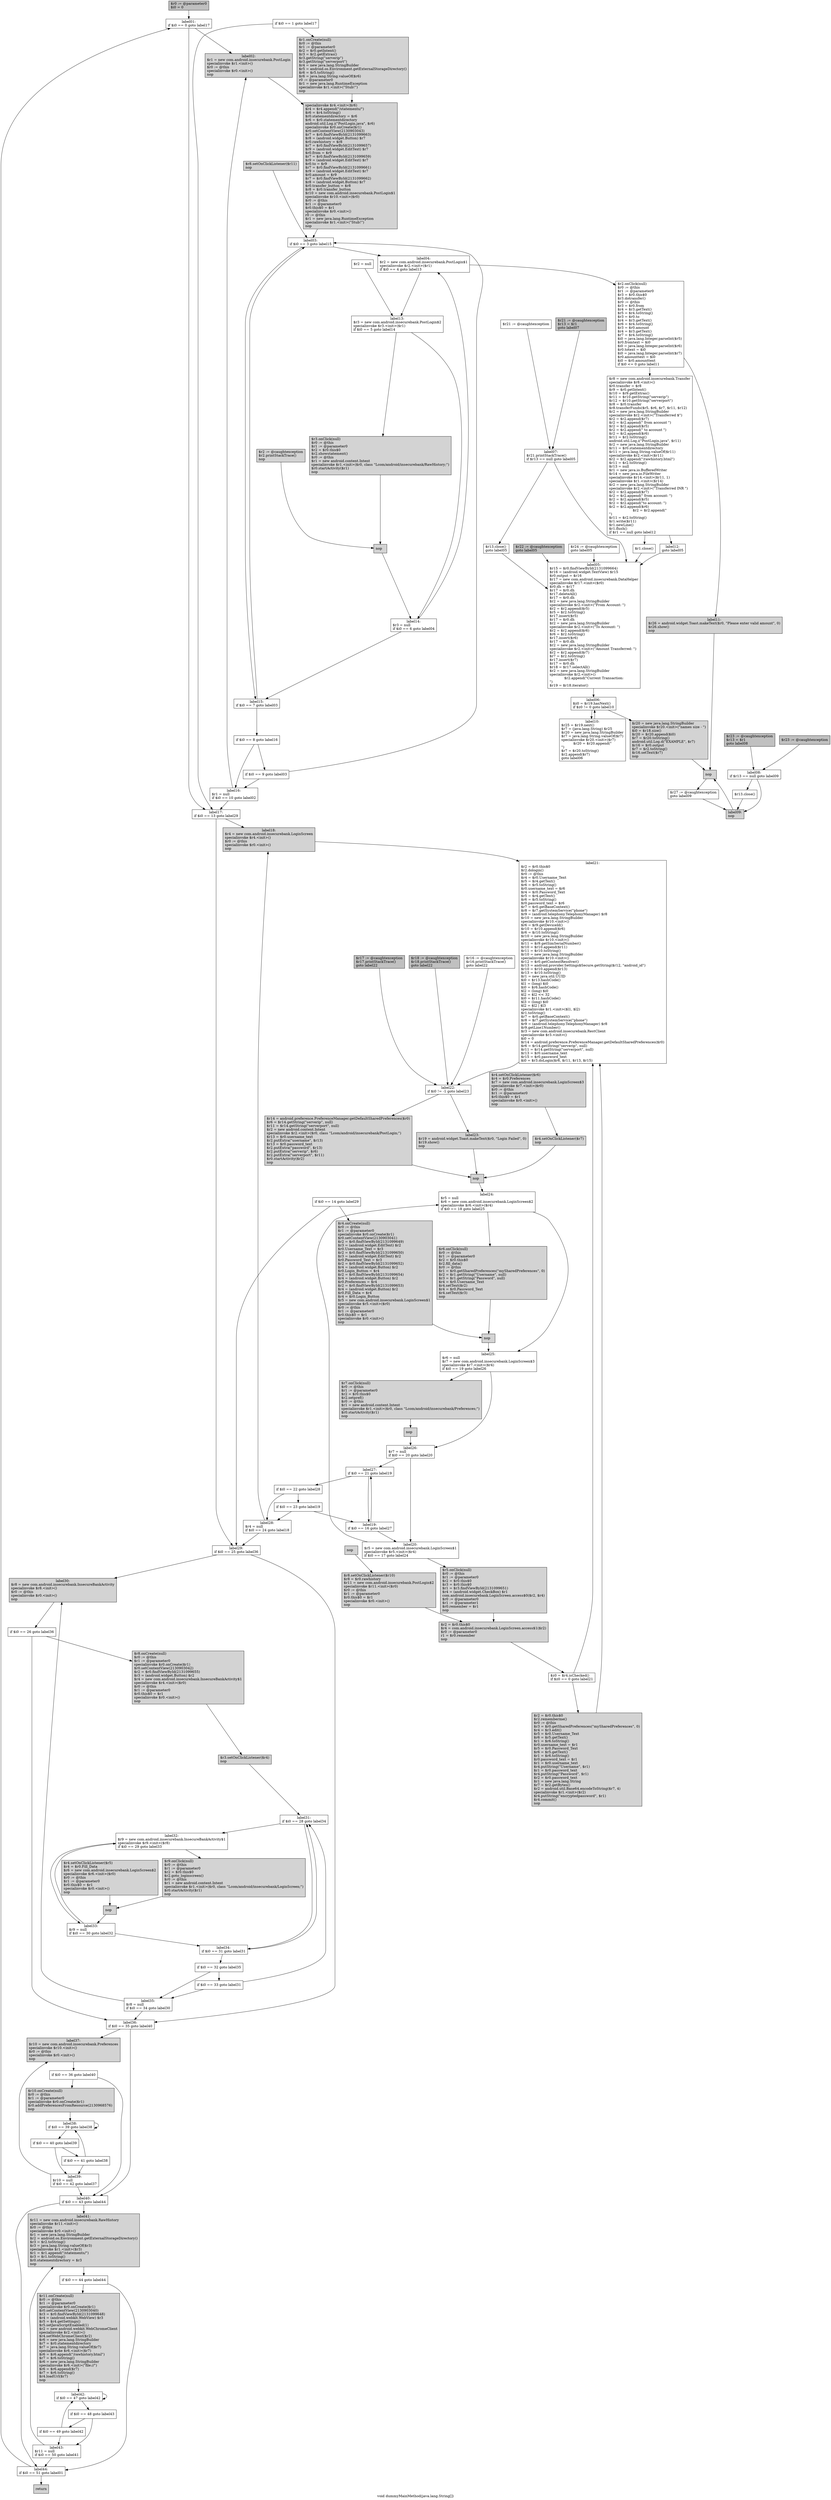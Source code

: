 digraph "void dummyMainMethod(java.lang.String[])" {
    label="void dummyMainMethod(java.lang.String[])";
    node [shape=box];
    "0" [style=filled,fillcolor=gray,label="$r0 := @parameter0\l$i0 = 0\l",];
    "1" [label="label01:\nif $i0 == 0 goto label17\l",];
    "0"->"1";
    "2" [style=filled,fillcolor=gray,style=filled,fillcolor=lightgray,label="label02:\n$r1 = new com.android.insecurebank.PostLogin\lspecialinvoke $r1.<init>()\l$r0 := @this\lspecialinvoke $r0.<init>()\lnop\l",];
    "1"->"2";
    "43" [label="label17:\nif $i0 == 13 goto label29\l",];
    "1"->"43";
    "5" [style=filled,fillcolor=gray,style=filled,fillcolor=lightgray,label="specialinvoke $r4.<init>($r6)\l$r4 = $r4.append(\"/statements/\")\l$r6 = $r4.toString()\l$r0.statementdirectory = $r6\l$r6 = $r0.statementdirectory\landroid.util.Log.i(\"PostLogin.java\", $r6)\lspecialinvoke $r0.onCreate($r1)\l$r0.setContentView(2130903043)\l$r7 = $r0.findViewById(2131099663)\l$r8 = (android.widget.Button) $r7\l$r0.rawhistory = $r8\l$r7 = $r0.findViewById(2131099657)\l$r9 = (android.widget.EditText) $r7\l$r0.from = $r9\l$r7 = $r0.findViewById(2131099659)\l$r9 = (android.widget.EditText) $r7\l$r0.to = $r9\l$r7 = $r0.findViewById(2131099661)\l$r9 = (android.widget.EditText) $r7\l$r0.amount = $r9\l$r7 = $r0.findViewById(2131099662)\l$r8 = (android.widget.Button) $r7\l$r0.transfer_button = $r8\l$r8 = $r0.transfer_button\l$r10 = new com.android.insecurebank.PostLogin$1\lspecialinvoke $r10.<init>($r0)\l$r0 := @this\l$r1 := @parameter0\l$r0.this$0 = $r1\lspecialinvoke $r0.<init>()\lr0 := @this\l$r1 = new java.lang.RuntimeException\lspecialinvoke $r1.<init>(\"Stub!\")\lnop\l",];
    "2"->"5";
    "3" [label="if $i0 == 1 goto label17\l",];
    "4" [style=filled,fillcolor=gray,style=filled,fillcolor=lightgray,label="$r1.onCreate(null)\l$r0 := @this\l$r1 := @parameter0\l$r2 = $r0.getIntent()\l$r3 = $r2.getExtras()\l$r3.getString(\"serverip\")\l$r3.getString(\"serverport\")\l$r4 = new java.lang.StringBuilder\l$r5 = android.os.Environment.getExternalStorageDirectory()\l$r6 = $r5.toString()\l$r6 = java.lang.String.valueOf($r6)\lr0 := @parameter0\l$r1 = new java.lang.RuntimeException\lspecialinvoke $r1.<init>(\"Stub!\")\lnop\l",];
    "3"->"4";
    "3"->"43";
    "4"->"5";
    "9" [label="label03:\nif $i0 == 3 goto label15\l",];
    "5"->"9";
    "6" [style=filled,fillcolor=gray,style=filled,fillcolor=lightgray,label="nop\l",];
    "7" [style=filled,fillcolor=gray,style=filled,fillcolor=lightgray,label="$r8.setOnClickListener($r10)\l$r8 = $r0.rawhistory\l$r11 = new com.android.insecurebank.PostLogin$2\lspecialinvoke $r11.<init>($r0)\l$r0 := @this\l$r1 := @parameter0\l$r0.this$0 = $r1\lspecialinvoke $r0.<init>()\lnop\l",];
    "6"->"7";
    "53" [style=filled,fillcolor=gray,style=filled,fillcolor=lightgray,label="$r2 = $r0.this$0\l$r4 = com.android.insecurebank.LoginScreen.access$1($r2)\l$r0 := @parameter0\lr1 = $r0.remember\lnop\l",];
    "7"->"53";
    "8" [style=filled,fillcolor=gray,style=filled,fillcolor=lightgray,label="$r8.setOnClickListener($r11)\lnop\l",];
    "8"->"9";
    "10" [label="label04:\n$r2 = new com.android.insecurebank.PostLogin$1\lspecialinvoke $r2.<init>($r1)\lif $i0 == 4 goto label13\l",];
    "9"->"10";
    "39" [label="label15:\nif $i0 == 7 goto label03\l",];
    "9"->"39";
    "11" [label="$r2.onClick(null)\l$r0 := @this\l$r1 := @parameter0\l$r3 = $r0.this$0\l$r3.dotransfer()\l$r0 := @this\l$r3 = $r0.from\l$r4 = $r3.getText()\l$r5 = $r4.toString()\l$r3 = $r0.to\l$r4 = $r3.getText()\l$r6 = $r4.toString()\l$r3 = $r0.amount\l$r4 = $r3.getText()\l$r7 = $r4.toString()\l$i0 = java.lang.Integer.parseInt($r5)\l$r0.fromtext = $i0\l$i0 = java.lang.Integer.parseInt($r6)\l$r0.totext = $i0\l$i0 = java.lang.Integer.parseInt($r7)\l$r0.amounttext = $i0\l$i0 = $r0.amounttext\lif $i0 <= 0 goto label11\l",];
    "10"->"11";
    "35" [label="label13:\n$r3 = new com.android.insecurebank.PostLogin$2\lspecialinvoke $r3.<init>($r1)\lif $i0 == 5 goto label14\l",];
    "10"->"35";
    "12" [label="$r8 = new com.android.insecurebank.Transfer\lspecialinvoke $r8.<init>()\l$r0.transfer = $r8\l$r9 = $r0.getIntent()\l$r10 = $r9.getExtras()\l$r11 = $r10.getString(\"serverip\")\l$r12 = $r10.getString(\"serverport\")\l$r8 = $r0.transfer\l$r8.transferFunds($r5, $r6, $r7, $r11, $r12)\l$r2 = new java.lang.StringBuilder\lspecialinvoke $r2.<init>(\"Transferred $\")\l$r2 = $r2.append($r7)\l$r2 = $r2.append(\" from account \")\l$r2 = $r2.append($r5)\l$r2 = $r2.append(\" to account \")\l$r2 = $r2.append($r6)\l$r11 = $r2.toString()\landroid.util.Log.i(\"PostLogin.java\", $r11)\l$r2 = new java.lang.StringBuilder\l$r11 = $r0.statementdirectory\l$r11 = java.lang.String.valueOf($r11)\lspecialinvoke $r2.<init>($r11)\l$r2 = $r2.append(\"/rawhistory.html\")\l$r11 = $r2.toString()\l$r13 = null\l$r1 = new java.io.BufferedWriter\l$r14 = new java.io.FileWriter\lspecialinvoke $r14.<init>($r11, 1)\lspecialinvoke $r1.<init>($r14)\l$r2 = new java.lang.StringBuilder\lspecialinvoke $r2.<init>(\"Transferred INR \")\l$r2 = $r2.append($r7)\l$r2 = $r2.append(\" from account: \")\l$r2 = $r2.append($r5)\l$r2 = $r2.append(\"to account: \")\l$r2 = $r2.append($r6)\l$r2 = $r2.append(\"\n\")\l$r11 = $r2.toString()\l$r1.write($r11)\l$r1.newLine()\l$r1.flush()\lif $r1 == null goto label12\l",];
    "11"->"12";
    "27" [style=filled,fillcolor=gray,style=filled,fillcolor=lightgray,label="label11:\n$r26 = android.widget.Toast.makeText($r0, \"Please enter valid amount\", 0)\l$r26.show()\lnop\l",];
    "11"->"27";
    "13" [label="$r1.close()\l",];
    "12"->"13";
    "32" [label="label12:\ngoto label05\l",];
    "12"->"32";
    "14" [label="label05:\n$r15 = $r0.findViewById(2131099664)\l$r16 = (android.widget.TextView) $r15\l$r0.output = $r16\l$r17 = new com.android.insecurebank.DataHelper\lspecialinvoke $r17.<init>($r0)\l$r0.dh = $r17\l$r17 = $r0.dh\l$r17.deleteAll()\l$r17 = $r0.dh\l$r2 = new java.lang.StringBuilder\lspecialinvoke $r2.<init>(\"From Account: \")\l$r2 = $r2.append($r5)\l$r5 = $r2.toString()\l$r17.insert($r5)\l$r17 = $r0.dh\l$r2 = new java.lang.StringBuilder\lspecialinvoke $r2.<init>(\"To Account: \")\l$r2 = $r2.append($r6)\l$r6 = $r2.toString()\l$r17.insert($r6)\l$r17 = $r0.dh\l$r2 = new java.lang.StringBuilder\lspecialinvoke $r2.<init>(\"Amount Transferred: \")\l$r2 = $r2.append($r7)\l$r7 = $r2.toString()\l$r17.insert($r7)\l$r17 = $r0.dh\l$r18 = $r17.selectAll()\l$r2 = new java.lang.StringBuilder\lspecialinvoke $r2.<init>()\l$r2.append(\"Current Transaction:\n\")\l$r19 = $r18.iterator()\l",];
    "13"->"14";
    "15" [label="label06:\n$z0 = $r19.hasNext()\lif $z0 != 0 goto label10\l",];
    "14"->"15";
    "16" [style=filled,fillcolor=gray,style=filled,fillcolor=lightgray,label="$r20 = new java.lang.StringBuilder\lspecialinvoke $r20.<init>(\"names size - \")\l$i0 = $r18.size()\l$r20 = $r20.append($i0)\l$r7 = $r20.toString()\landroid.util.Log.d(\"EXAMPLE\", $r7)\l$r16 = $r0.output\l$r7 = $r2.toString()\l$r16.setText($r7)\lnop\l",];
    "15"->"16";
    "26" [label="label10:\n$r25 = $r19.next()\l$r7 = (java.lang.String) $r25\l$r20 = new java.lang.StringBuilder\l$r7 = java.lang.String.valueOf($r7)\lspecialinvoke $r20.<init>($r7)\l$r20 = $r20.append(\"\n\")\l$r7 = $r20.toString()\l$r2.append($r7)\lgoto label06\l",];
    "15"->"26";
    "28" [style=filled,fillcolor=gray,style=filled,fillcolor=lightgray,label="nop\l",];
    "16"->"28";
    "17" [label="$r21 := @caughtexception\l",];
    "18" [label="label07:\n$r21.printStackTrace()\lif $r13 == null goto label05\l",];
    "17"->"18";
    "18"->"14";
    "19" [label="$r13.close()\lgoto label05\l",];
    "18"->"19";
    "19"->"14";
    "20" [style=filled,fillcolor=gray,label="$r22 := @caughtexception\lgoto label05\l",];
    "20"->"14";
    "21" [style=filled,fillcolor=gray,label="$r23 := @caughtexception\l",];
    "22" [label="label08:\nif $r13 == null goto label09\l",];
    "21"->"22";
    "23" [label="$r13.close()\l",];
    "22"->"23";
    "24" [style=filled,fillcolor=gray,style=filled,fillcolor=lightgray,label="label09:\nnop\l",];
    "22"->"24";
    "23"->"24";
    "24"->"28";
    "25" [label="$r24 := @caughtexception\lgoto label05\l",];
    "25"->"14";
    "26"->"15";
    "27"->"28";
    "29" [label="$r27 := @caughtexception\lgoto label09\l",];
    "28"->"29";
    "29"->"24";
    "30" [style=filled,fillcolor=gray,label="$r23 := @caughtexception\l$r13 = $r1\lgoto label08\l",];
    "30"->"22";
    "31" [style=filled,fillcolor=gray,label="$r21 := @caughtexception\l$r13 = $r1\lgoto label07\l",];
    "31"->"18";
    "32"->"14";
    "33" [style=filled,fillcolor=gray,style=filled,fillcolor=gray,style=filled,fillcolor=lightgray,label="$r2 := @caughtexception\l$r2.printStackTrace()\lnop\l",];
    "37" [style=filled,fillcolor=gray,style=filled,fillcolor=lightgray,label="nop\l",];
    "33"->"37";
    "34" [label="$r2 = null\l",];
    "34"->"35";
    "36" [style=filled,fillcolor=gray,style=filled,fillcolor=lightgray,label="$r3.onClick(null)\l$r0 := @this\l$r1 := @parameter0\l$r2 = $r0.this$0\l$r2.showstatement()\l$r0 := @this\l$r1 = new android.content.Intent\lspecialinvoke $r1.<init>($r0, class \"Lcom/android/insecurebank/RawHistory;\")\l$r0.startActivity($r1)\lnop\l",];
    "35"->"36";
    "38" [label="label14:\n$r3 = null\lif $i0 == 6 goto label04\l",];
    "35"->"38";
    "36"->"37";
    "37"->"38";
    "38"->"10";
    "38"->"39";
    "39"->"9";
    "40" [label="if $i0 == 8 goto label16\l",];
    "39"->"40";
    "41" [label="if $i0 == 9 goto label03\l",];
    "40"->"41";
    "42" [label="label16:\n$r1 = null\lif $i0 == 10 goto label02\l",];
    "40"->"42";
    "41"->"9";
    "41"->"42";
    "42"->"2";
    "42"->"43";
    "44" [style=filled,fillcolor=gray,style=filled,fillcolor=lightgray,label="label18:\n$r4 = new com.android.insecurebank.LoginScreen\lspecialinvoke $r4.<init>()\l$r0 := @this\lspecialinvoke $r0.<init>()\lnop\l",];
    "43"->"44";
    "75" [label="label29:\nif $i0 == 25 goto label36\l",];
    "43"->"75";
    "56" [label="label21:\n$r2 = $r0.this$0\l$r2.dologin()\l$r0 := @this\l$r4 = $r0.Username_Text\l$r5 = $r4.getText()\l$r6 = $r5.toString()\l$r0.username_text = $r6\l$r4 = $r0.Password_Text\l$r5 = $r4.getText()\l$r6 = $r5.toString()\l$r0.password_text = $r6\l$r7 = $r0.getBaseContext()\l$r8 = $r7.getSystemService(\"phone\")\l$r9 = (android.telephony.TelephonyManager) $r8\l$r10 = new java.lang.StringBuilder\lspecialinvoke $r10.<init>()\l$r6 = $r9.getDeviceId()\l$r10 = $r10.append($r6)\l$r6 = $r10.toString()\l$r10 = new java.lang.StringBuilder\lspecialinvoke $r10.<init>()\l$r11 = $r9.getSimSerialNumber()\l$r10 = $r10.append($r11)\l$r11 = $r10.toString()\l$r10 = new java.lang.StringBuilder\lspecialinvoke $r10.<init>()\l$r12 = $r0.getContentResolver()\l$r13 = android.provider.Settings$Secure.getString($r12, \"android_id\")\l$r10 = $r10.append($r13)\l$r13 = $r10.toString()\l$r1 = new java.util.UUID\l$i0 = $r13.hashCode()\l$l1 = (long) $i0\l$i0 = $r6.hashCode()\l$l2 = (long) $i0\l$l2 = $l2 << 32\l$i0 = $r11.hashCode()\l$l3 = (long) $i0\l$l2 = $l2 | $l3\lspecialinvoke $r1.<init>($l1, $l2)\l$r1.toString()\l$r7 = $r0.getBaseContext()\l$r8 = $r7.getSystemService(\"phone\")\l$r9 = (android.telephony.TelephonyManager) $r8\l$r9.getLine1Number()\l$r3 = new com.android.insecurebank.RestClient\lspecialinvoke $r3.<init>()\l$i0 = 0\l$r14 = android.preference.PreferenceManager.getDefaultSharedPreferences($r0)\l$r6 = $r14.getString(\"serverip\", null)\l$r11 = $r14.getString(\"serverport\", null)\l$r13 = $r0.username_text\l$r15 = $r0.password_text\l$i0 = $r3.doLogin($r6, $r11, $r13, $r15)\l",];
    "44"->"56";
    "45" [label="if $i0 == 14 goto label29\l",];
    "46" [style=filled,fillcolor=gray,style=filled,fillcolor=lightgray,label="$r4.onCreate(null)\l$r0 := @this\l$r1 := @parameter0\lspecialinvoke $r0.onCreate($r1)\l$r0.setContentView(2130903041)\l$r2 = $r0.findViewById(2131099649)\l$r3 = (android.widget.EditText) $r2\l$r0.Username_Text = $r3\l$r2 = $r0.findViewById(2131099650)\l$r3 = (android.widget.EditText) $r2\l$r0.Password_Text = $r3\l$r2 = $r0.findViewById(2131099652)\l$r4 = (android.widget.Button) $r2\l$r0.Login_Button = $r4\l$r2 = $r0.findViewById(2131099654)\l$r4 = (android.widget.Button) $r2\l$r0.Preferences = $r4\l$r2 = $r0.findViewById(2131099653)\l$r4 = (android.widget.Button) $r2\l$r0.Fill_Data = $r4\l$r4 = $r0.Login_Button\l$r5 = new com.android.insecurebank.LoginScreen$1\lspecialinvoke $r5.<init>($r0)\l$r0 := @this\l$r1 := @parameter0\l$r0.this$0 = $r1\lspecialinvoke $r0.<init>()\lnop\l",];
    "45"->"46";
    "45"->"75";
    "66" [style=filled,fillcolor=gray,style=filled,fillcolor=lightgray,label="nop\l",];
    "46"->"66";
    "47" [style=filled,fillcolor=gray,style=filled,fillcolor=lightgray,label="$r4.setOnClickListener($r5)\l$r4 = $r0.Fill_Data\l$r6 = new com.android.insecurebank.LoginScreen$2\lspecialinvoke $r6.<init>($r0)\l$r0 := @this\l$r1 := @parameter0\l$r0.this$0 = $r1\lspecialinvoke $r0.<init>()\lnop\l",];
    "83" [style=filled,fillcolor=gray,style=filled,fillcolor=lightgray,label="nop\l",];
    "47"->"83";
    "48" [style=filled,fillcolor=gray,style=filled,fillcolor=lightgray,label="$r4.setOnClickListener($r6)\l$r4 = $r0.Preferences\l$r7 = new com.android.insecurebank.LoginScreen$3\lspecialinvoke $r7.<init>($r0)\l$r0 := @this\l$r1 := @parameter0\l$r0.this$0 = $r1\lspecialinvoke $r0.<init>()\lnop\l",];
    "49" [style=filled,fillcolor=gray,style=filled,fillcolor=lightgray,label="$r4.setOnClickListener($r7)\lnop\l",];
    "48"->"49";
    "63" [style=filled,fillcolor=gray,style=filled,fillcolor=lightgray,label="nop\l",];
    "49"->"63";
    "50" [label="label19:\nif $i0 == 16 goto label27\l",];
    "51" [label="label20:\n$r5 = new com.android.insecurebank.LoginScreen$1\lspecialinvoke $r5.<init>($r4)\lif $i0 == 17 goto label24\l",];
    "50"->"51";
    "71" [label="label27:\nif $i0 == 21 goto label19\l",];
    "50"->"71";
    "52" [style=filled,fillcolor=gray,style=filled,fillcolor=lightgray,label="$r5.onClick(null)\l$r0 := @this\l$r1 := @parameter0\l$r2 = $r0.this$0\l$r3 = $r0.this$0\l$r1 = $r3.findViewById(2131099651)\l$r4 = (android.widget.CheckBox) $r1\lcom.android.insecurebank.LoginScreen.access$0($r2, $r4)\l$r0 := @parameter0\l$r1 := @parameter1\l$r0.remember = $r1\lnop\l",];
    "51"->"52";
    "64" [label="label24:\n$r5 = null\l$r6 = new com.android.insecurebank.LoginScreen$2\lspecialinvoke $r6.<init>($r4)\lif $i0 == 18 goto label25\l",];
    "51"->"64";
    "52"->"53";
    "54" [label="$z0 = $r4.isChecked()\lif $z0 == 0 goto label21\l",];
    "53"->"54";
    "55" [style=filled,fillcolor=gray,style=filled,fillcolor=lightgray,label="$r2 = $r0.this$0\l$r2.rememberme()\l$r0 := @this\l$r3 = $r0.getSharedPreferences(\"mySharedPreferences\", 0)\l$r4 = $r3.edit()\l$r5 = $r0.Username_Text\l$r6 = $r5.getText()\l$r1 = $r6.toString()\l$r0.username_text = $r1\l$r5 = $r0.Password_Text\l$r6 = $r5.getText()\l$r1 = $r6.toString()\l$r0.password_text = $r1\l$r1 = $r0.username_text\l$r4.putString(\"Username\", $r1)\l$r1 = $r0.password_text\l$r4.putString(\"Password\", $r1)\l$r2 = $r0.password_text\l$r1 = new java.lang.String\l$r7 = $r2.getBytes()\l$r2 = android.util.Base64.encodeToString($r7, 4)\lspecialinvoke $r1.<init>($r2)\l$r4.putString(\"encryptedpassword\", $r1)\l$r4.commit()\lnop\l",];
    "54"->"55";
    "54"->"56";
    "55"->"56";
    "57" [label="label22:\nif $i0 != -1 goto label23\l",];
    "56"->"57";
    "58" [style=filled,fillcolor=gray,style=filled,fillcolor=lightgray,label="$r14 = android.preference.PreferenceManager.getDefaultSharedPreferences($r0)\l$r6 = $r14.getString(\"serverip\", null)\l$r11 = $r14.getString(\"serverport\", null)\l$r2 = new android.content.Intent\lspecialinvoke $r2.<init>($r0, class \"Lcom/android/insecurebank/PostLogin;\")\l$r13 = $r0.username_text\l$r2.putExtra(\"username\", $r13)\l$r13 = $r0.password_text\l$r2.putExtra(\"password\", $r13)\l$r2.putExtra(\"serverip\", $r6)\l$r2.putExtra(\"serverport\", $r11)\l$r0.startActivity($r2)\lnop\l",];
    "57"->"58";
    "62" [style=filled,fillcolor=gray,style=filled,fillcolor=lightgray,label="label23:\n$r19 = android.widget.Toast.makeText($r0, \"Login Failed\", 0)\l$r19.show()\lnop\l",];
    "57"->"62";
    "58"->"63";
    "59" [label="$r16 := @caughtexception\l$r16.printStackTrace()\lgoto label22\l",];
    "59"->"57";
    "60" [style=filled,fillcolor=gray,label="$r17 := @caughtexception\l$r17.printStackTrace()\lgoto label22\l",];
    "60"->"57";
    "61" [style=filled,fillcolor=gray,label="$r18 := @caughtexception\l$r18.printStackTrace()\lgoto label22\l",];
    "61"->"57";
    "62"->"63";
    "63"->"64";
    "65" [style=filled,fillcolor=gray,style=filled,fillcolor=lightgray,label="$r6.onClick(null)\l$r0 := @this\l$r1 := @parameter0\l$r2 = $r0.this$0\l$r2.fill_data()\l$r0 := @this\l$r1 = $r0.getSharedPreferences(\"mySharedPreferences\", 0)\l$r2 = $r1.getString(\"Username\", null)\l$r3 = $r1.getString(\"Password\", null)\l$r4 = $r0.Username_Text\l$r4.setText($r2)\l$r4 = $r0.Password_Text\l$r4.setText($r3)\lnop\l",];
    "64"->"65";
    "67" [label="label25:\n$r6 = null\l$r7 = new com.android.insecurebank.LoginScreen$3\lspecialinvoke $r7.<init>($r4)\lif $i0 == 19 goto label26\l",];
    "64"->"67";
    "65"->"66";
    "66"->"67";
    "68" [style=filled,fillcolor=gray,style=filled,fillcolor=lightgray,label="$r7.onClick(null)\l$r0 := @this\l$r1 := @parameter0\l$r2 = $r0.this$0\l$r2.setpref()\l$r0 := @this\l$r1 = new android.content.Intent\lspecialinvoke $r1.<init>($r0, class \"Lcom/android/insecurebank/Preferences;\")\l$r0.startActivity($r1)\lnop\l",];
    "67"->"68";
    "70" [label="label26:\n$r7 = null\lif $i0 == 20 goto label20\l",];
    "67"->"70";
    "69" [style=filled,fillcolor=gray,style=filled,fillcolor=lightgray,label="nop\l",];
    "68"->"69";
    "69"->"70";
    "70"->"51";
    "70"->"71";
    "71"->"50";
    "72" [label="if $i0 == 22 goto label28\l",];
    "71"->"72";
    "73" [label="if $i0 == 23 goto label19\l",];
    "72"->"73";
    "74" [label="label28:\n$r4 = null\lif $i0 == 24 goto label18\l",];
    "72"->"74";
    "73"->"50";
    "73"->"74";
    "74"->"44";
    "74"->"75";
    "76" [style=filled,fillcolor=gray,style=filled,fillcolor=lightgray,label="label30:\n$r8 = new com.android.insecurebank.InsecureBankActivity\lspecialinvoke $r8.<init>()\l$r0 := @this\lspecialinvoke $r0.<init>()\lnop\l",];
    "75"->"76";
    "89" [label="label36:\nif $i0 == 35 goto label40\l",];
    "75"->"89";
    "77" [label="if $i0 == 26 goto label36\l",];
    "76"->"77";
    "78" [style=filled,fillcolor=gray,style=filled,fillcolor=lightgray,label="$r8.onCreate(null)\l$r0 := @this\l$r1 := @parameter0\lspecialinvoke $r0.onCreate($r1)\l$r0.setContentView(2130903042)\l$r2 = $r0.findViewById(2131099655)\l$r3 = (android.widget.Button) $r2\l$r4 = new com.android.insecurebank.InsecureBankActivity$1\lspecialinvoke $r4.<init>($r0)\l$r0 := @this\l$r1 := @parameter0\l$r0.this$0 = $r1\lspecialinvoke $r0.<init>()\lnop\l",];
    "77"->"78";
    "77"->"89";
    "79" [style=filled,fillcolor=gray,style=filled,fillcolor=lightgray,label="$r3.setOnClickListener($r4)\lnop\l",];
    "78"->"79";
    "80" [label="label31:\nif $i0 == 28 goto label34\l",];
    "79"->"80";
    "81" [label="label32:\n$r9 = new com.android.insecurebank.InsecureBankActivity$1\lspecialinvoke $r9.<init>($r8)\lif $i0 == 29 goto label33\l",];
    "80"->"81";
    "85" [label="label34:\nif $i0 == 31 goto label31\l",];
    "80"->"85";
    "82" [style=filled,fillcolor=gray,style=filled,fillcolor=lightgray,label="$r9.onClick(null)\l$r0 := @this\l$r1 := @parameter0\l$r2 = $r0.this$0\l$r2.goto_loginscreen()\l$r0 := @this\l$r1 = new android.content.Intent\lspecialinvoke $r1.<init>($r0, class \"Lcom/android/insecurebank/LoginScreen;\")\l$r0.startActivity($r1)\lnop\l",];
    "81"->"82";
    "84" [label="label33:\n$r9 = null\lif $i0 == 30 goto label32\l",];
    "81"->"84";
    "82"->"83";
    "83"->"84";
    "84"->"81";
    "84"->"85";
    "85"->"80";
    "86" [label="if $i0 == 32 goto label35\l",];
    "85"->"86";
    "87" [label="if $i0 == 33 goto label31\l",];
    "86"->"87";
    "88" [label="label35:\n$r8 = null\lif $i0 == 34 goto label30\l",];
    "86"->"88";
    "87"->"80";
    "87"->"88";
    "88"->"76";
    "88"->"89";
    "90" [style=filled,fillcolor=gray,style=filled,fillcolor=lightgray,label="label37:\n$r10 = new com.android.insecurebank.Preferences\lspecialinvoke $r10.<init>()\l$r0 := @this\lspecialinvoke $r0.<init>()\lnop\l",];
    "89"->"90";
    "97" [label="label40:\nif $i0 == 43 goto label44\l",];
    "89"->"97";
    "91" [label="if $i0 == 36 goto label40\l",];
    "90"->"91";
    "92" [style=filled,fillcolor=gray,style=filled,fillcolor=lightgray,label="$r10.onCreate(null)\l$r0 := @this\l$r1 := @parameter0\lspecialinvoke $r0.onCreate($r1)\l$r0.addPreferencesFromResource(2130968576)\lnop\l",];
    "91"->"92";
    "91"->"97";
    "93" [label="label38:\nif $i0 == 39 goto label38\l",];
    "92"->"93";
    "93"->"93";
    "94" [label="if $i0 == 40 goto label39\l",];
    "93"->"94";
    "95" [label="if $i0 == 41 goto label38\l",];
    "94"->"95";
    "96" [label="label39:\n$r10 = null\lif $i0 == 42 goto label37\l",];
    "94"->"96";
    "95"->"93";
    "95"->"96";
    "96"->"90";
    "96"->"97";
    "98" [style=filled,fillcolor=gray,style=filled,fillcolor=lightgray,label="label41:\n$r11 = new com.android.insecurebank.RawHistory\lspecialinvoke $r11.<init>()\l$r0 := @this\lspecialinvoke $r0.<init>()\l$r1 = new java.lang.StringBuilder\l$r2 = android.os.Environment.getExternalStorageDirectory()\l$r3 = $r2.toString()\l$r3 = java.lang.String.valueOf($r3)\lspecialinvoke $r1.<init>($r3)\l$r1 = $r1.append(\"/statements/\")\l$r3 = $r1.toString()\l$r0.statementdirectory = $r3\lnop\l",];
    "97"->"98";
    "105" [label="label44:\nif $i0 == 51 goto label01\l",];
    "97"->"105";
    "99" [label="if $i0 == 44 goto label44\l",];
    "98"->"99";
    "100" [style=filled,fillcolor=gray,style=filled,fillcolor=lightgray,label="$r11.onCreate(null)\l$r0 := @this\l$r1 := @parameter0\lspecialinvoke $r0.onCreate($r1)\l$r0.setContentView(2130903040)\l$r3 = $r0.findViewById(2131099648)\l$r4 = (android.webkit.WebView) $r3\l$r5 = $r4.getSettings()\l$r5.setJavaScriptEnabled(1)\l$r2 = new android.webkit.WebChromeClient\lspecialinvoke $r2.<init>()\l$r4.setWebChromeClient($r2)\l$r6 = new java.lang.StringBuilder\l$r7 = $r0.statementdirectory\l$r7 = java.lang.String.valueOf($r7)\lspecialinvoke $r6.<init>($r7)\l$r6 = $r6.append(\"/rawhistory.html\")\l$r7 = $r6.toString()\l$r6 = new java.lang.StringBuilder\lspecialinvoke $r6.<init>(\"file://\")\l$r6 = $r6.append($r7)\l$r7 = $r6.toString()\l$r4.loadUrl($r7)\lnop\l",];
    "99"->"100";
    "99"->"105";
    "101" [label="label42:\nif $i0 == 47 goto label42\l",];
    "100"->"101";
    "101"->"101";
    "102" [label="if $i0 == 48 goto label43\l",];
    "101"->"102";
    "103" [label="if $i0 == 49 goto label42\l",];
    "102"->"103";
    "104" [label="label43:\n$r11 = null\lif $i0 == 50 goto label41\l",];
    "102"->"104";
    "103"->"101";
    "103"->"104";
    "104"->"98";
    "104"->"105";
    "105"->"1";
    "106" [style=filled,fillcolor=lightgray,label="return\l",];
    "105"->"106";
}
